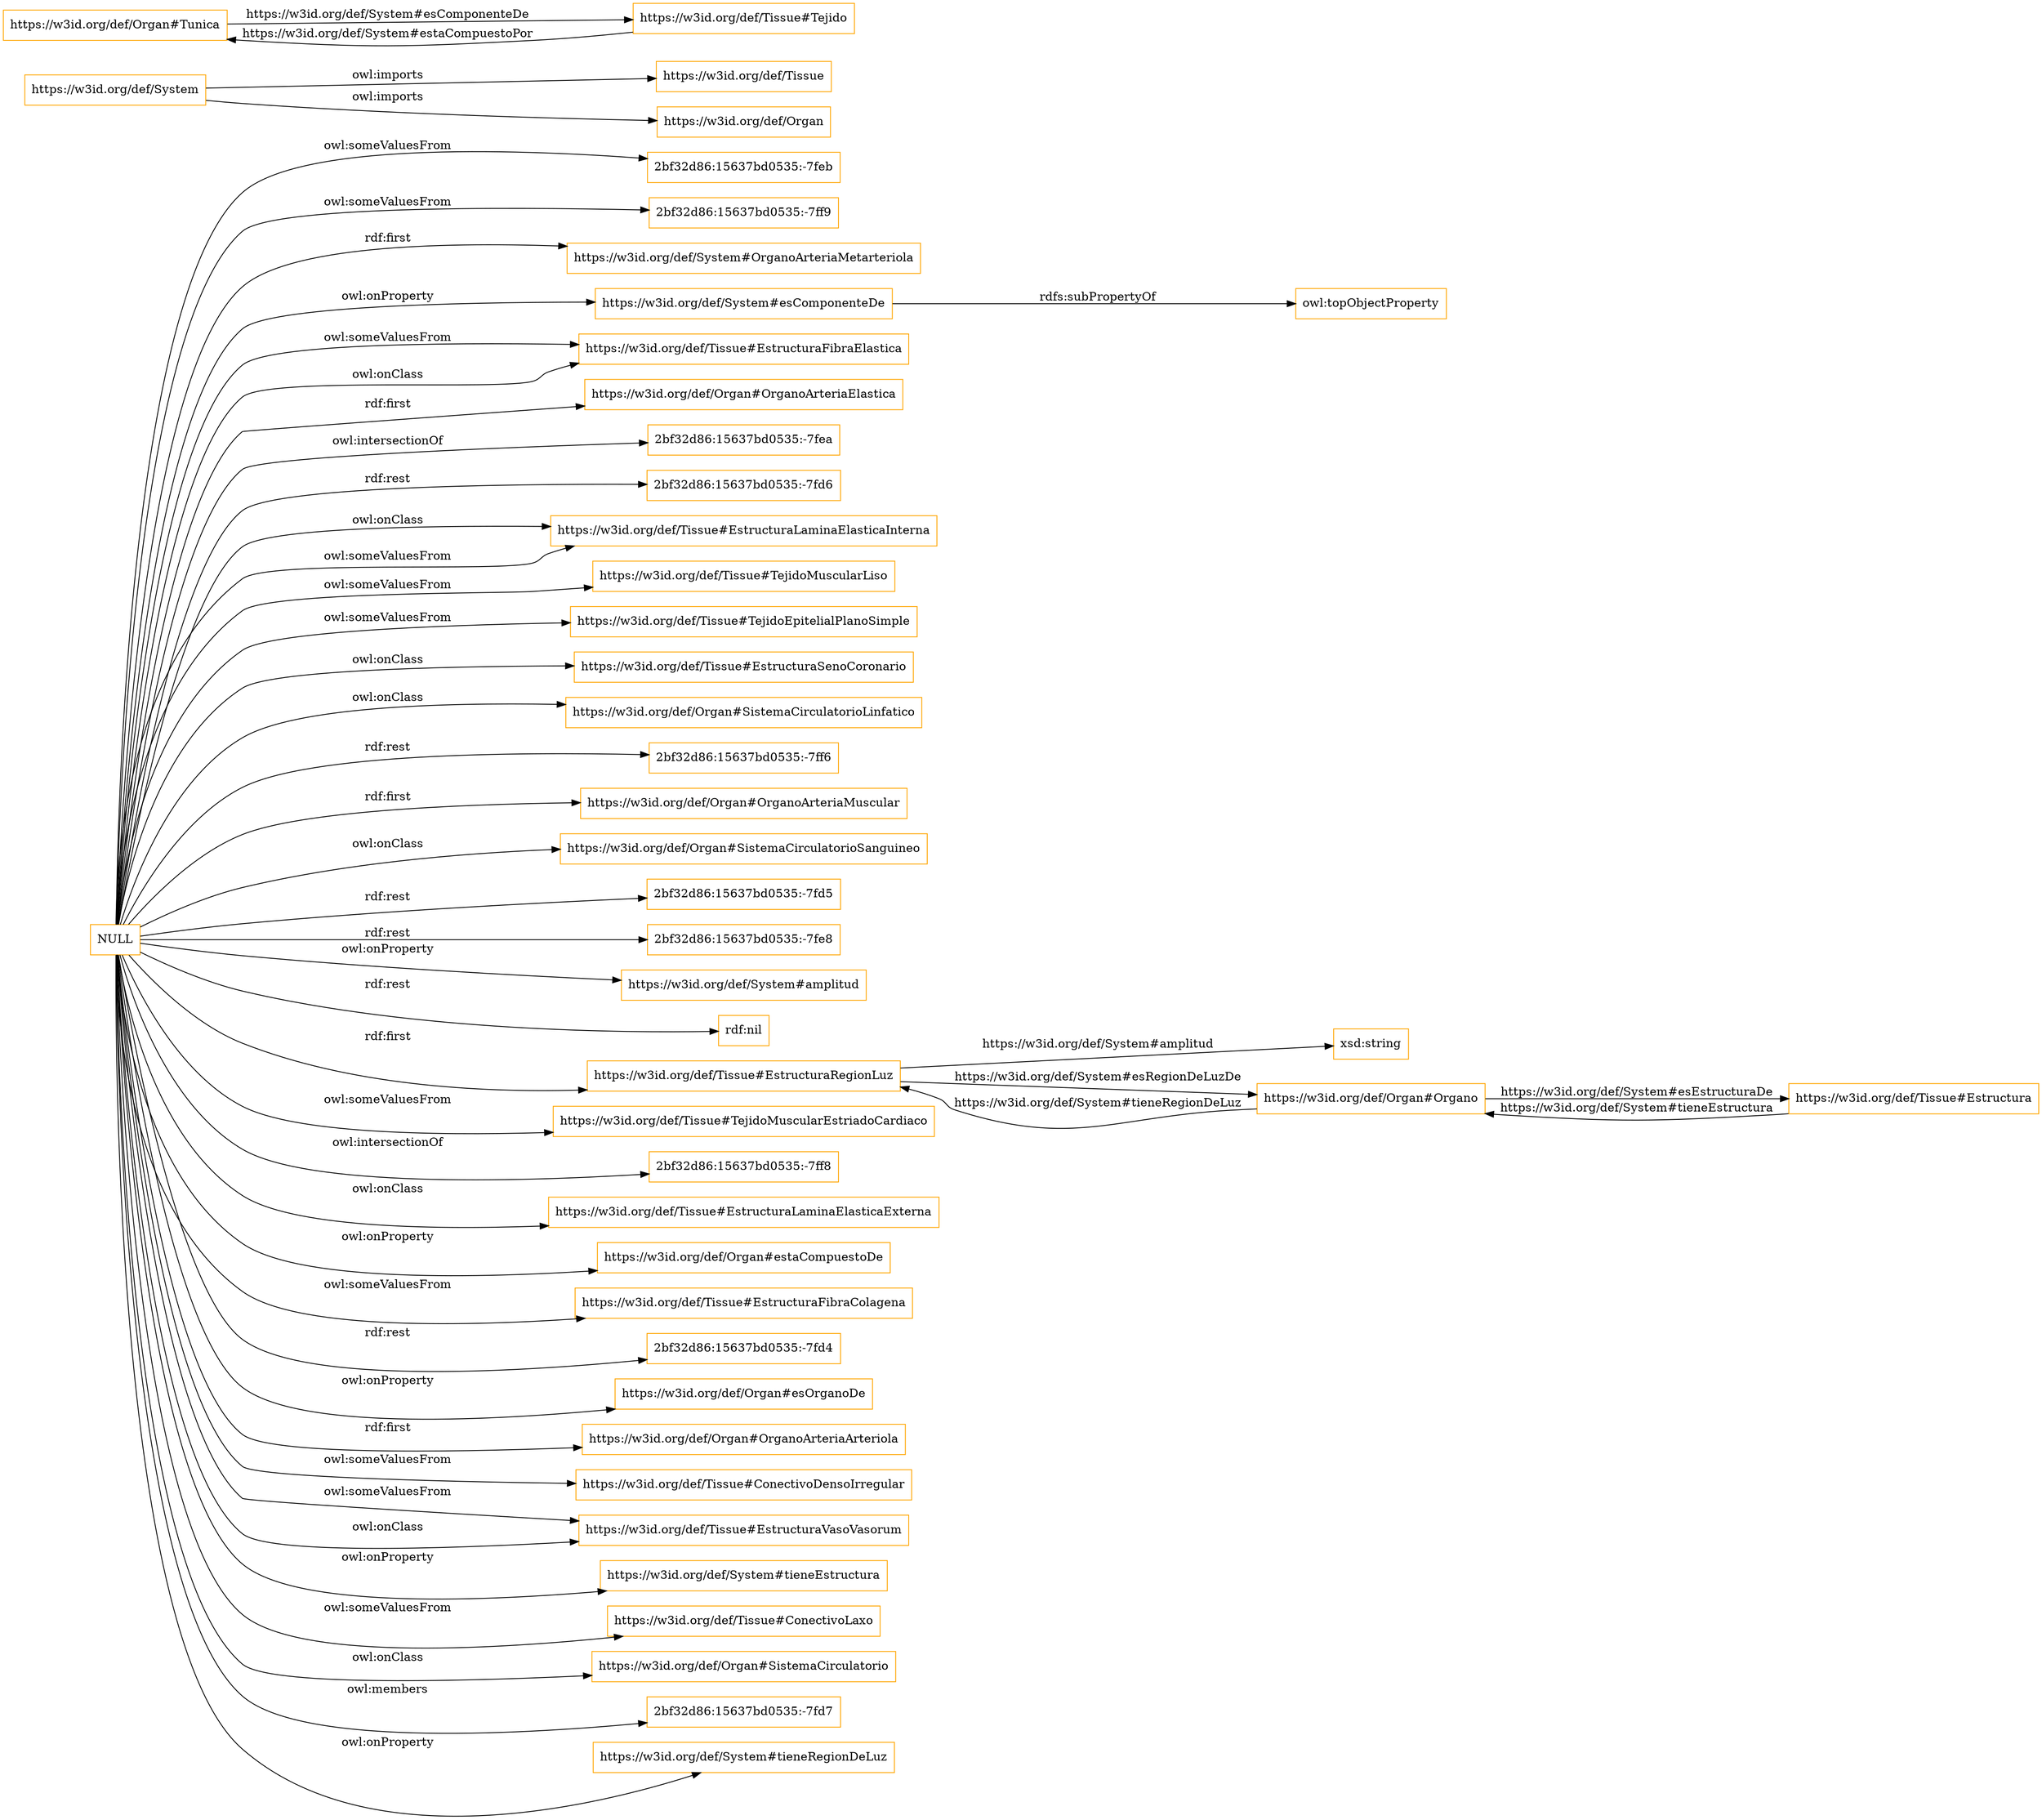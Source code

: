 digraph ar2dtool_diagram { 
rankdir=LR;
size="1501"
node [shape = rectangle, color="orange"]; "2bf32d86:15637bd0535:-7feb" "2bf32d86:15637bd0535:-7ff9" "https://w3id.org/def/System#OrganoArteriaMetarteriola" ; /*classes style*/
	"https://w3id.org/def/System" -> "https://w3id.org/def/Tissue" [ label = "owl:imports" ];
	"https://w3id.org/def/System" -> "https://w3id.org/def/Organ" [ label = "owl:imports" ];
	"https://w3id.org/def/System#esComponenteDe" -> "owl:topObjectProperty" [ label = "rdfs:subPropertyOf" ];
	"NULL" -> "https://w3id.org/def/Tissue#EstructuraFibraElastica" [ label = "owl:someValuesFrom" ];
	"NULL" -> "https://w3id.org/def/Organ#OrganoArteriaElastica" [ label = "rdf:first" ];
	"NULL" -> "2bf32d86:15637bd0535:-7fea" [ label = "owl:intersectionOf" ];
	"NULL" -> "2bf32d86:15637bd0535:-7fd6" [ label = "rdf:rest" ];
	"NULL" -> "https://w3id.org/def/Tissue#EstructuraLaminaElasticaInterna" [ label = "owl:onClass" ];
	"NULL" -> "https://w3id.org/def/System#OrganoArteriaMetarteriola" [ label = "rdf:first" ];
	"NULL" -> "https://w3id.org/def/Tissue#TejidoMuscularLiso" [ label = "owl:someValuesFrom" ];
	"NULL" -> "https://w3id.org/def/Tissue#TejidoEpitelialPlanoSimple" [ label = "owl:someValuesFrom" ];
	"NULL" -> "https://w3id.org/def/Tissue#EstructuraSenoCoronario" [ label = "owl:onClass" ];
	"NULL" -> "https://w3id.org/def/Organ#SistemaCirculatorioLinfatico" [ label = "owl:onClass" ];
	"NULL" -> "2bf32d86:15637bd0535:-7ff6" [ label = "rdf:rest" ];
	"NULL" -> "https://w3id.org/def/Organ#OrganoArteriaMuscular" [ label = "rdf:first" ];
	"NULL" -> "https://w3id.org/def/Organ#SistemaCirculatorioSanguineo" [ label = "owl:onClass" ];
	"NULL" -> "2bf32d86:15637bd0535:-7fd5" [ label = "rdf:rest" ];
	"NULL" -> "2bf32d86:15637bd0535:-7fe8" [ label = "rdf:rest" ];
	"NULL" -> "https://w3id.org/def/System#amplitud" [ label = "owl:onProperty" ];
	"NULL" -> "rdf:nil" [ label = "rdf:rest" ];
	"NULL" -> "https://w3id.org/def/Tissue#EstructuraFibraElastica" [ label = "owl:onClass" ];
	"NULL" -> "https://w3id.org/def/Tissue#EstructuraRegionLuz" [ label = "rdf:first" ];
	"NULL" -> "https://w3id.org/def/Tissue#TejidoMuscularEstriadoCardiaco" [ label = "owl:someValuesFrom" ];
	"NULL" -> "2bf32d86:15637bd0535:-7ff8" [ label = "owl:intersectionOf" ];
	"NULL" -> "https://w3id.org/def/Tissue#EstructuraLaminaElasticaInterna" [ label = "owl:someValuesFrom" ];
	"NULL" -> "https://w3id.org/def/Tissue#EstructuraLaminaElasticaExterna" [ label = "owl:onClass" ];
	"NULL" -> "2bf32d86:15637bd0535:-7feb" [ label = "owl:someValuesFrom" ];
	"NULL" -> "https://w3id.org/def/Organ#estaCompuestoDe" [ label = "owl:onProperty" ];
	"NULL" -> "https://w3id.org/def/Tissue#EstructuraFibraColagena" [ label = "owl:someValuesFrom" ];
	"NULL" -> "https://w3id.org/def/System#esComponenteDe" [ label = "owl:onProperty" ];
	"NULL" -> "2bf32d86:15637bd0535:-7fd4" [ label = "rdf:rest" ];
	"NULL" -> "https://w3id.org/def/Organ#esOrganoDe" [ label = "owl:onProperty" ];
	"NULL" -> "https://w3id.org/def/Organ#OrganoArteriaArteriola" [ label = "rdf:first" ];
	"NULL" -> "https://w3id.org/def/Tissue#ConectivoDensoIrregular" [ label = "owl:someValuesFrom" ];
	"NULL" -> "https://w3id.org/def/Tissue#EstructuraVasoVasorum" [ label = "owl:someValuesFrom" ];
	"NULL" -> "https://w3id.org/def/System#tieneEstructura" [ label = "owl:onProperty" ];
	"NULL" -> "https://w3id.org/def/Tissue#ConectivoLaxo" [ label = "owl:someValuesFrom" ];
	"NULL" -> "2bf32d86:15637bd0535:-7ff9" [ label = "owl:someValuesFrom" ];
	"NULL" -> "https://w3id.org/def/Organ#SistemaCirculatorio" [ label = "owl:onClass" ];
	"NULL" -> "2bf32d86:15637bd0535:-7fd7" [ label = "owl:members" ];
	"NULL" -> "https://w3id.org/def/System#tieneRegionDeLuz" [ label = "owl:onProperty" ];
	"NULL" -> "https://w3id.org/def/Tissue#EstructuraVasoVasorum" [ label = "owl:onClass" ];
	"https://w3id.org/def/Organ#Tunica" -> "https://w3id.org/def/Tissue#Tejido" [ label = "https://w3id.org/def/System#esComponenteDe" ];
	"https://w3id.org/def/Tissue#EstructuraRegionLuz" -> "xsd:string" [ label = "https://w3id.org/def/System#amplitud" ];
	"https://w3id.org/def/Tissue#EstructuraRegionLuz" -> "https://w3id.org/def/Organ#Organo" [ label = "https://w3id.org/def/System#esRegionDeLuzDe" ];
	"https://w3id.org/def/Tissue#Tejido" -> "https://w3id.org/def/Organ#Tunica" [ label = "https://w3id.org/def/System#estaCompuestoPor" ];
	"https://w3id.org/def/Organ#Organo" -> "https://w3id.org/def/Tissue#Estructura" [ label = "https://w3id.org/def/System#esEstructuraDe" ];
	"https://w3id.org/def/Organ#Organo" -> "https://w3id.org/def/Tissue#EstructuraRegionLuz" [ label = "https://w3id.org/def/System#tieneRegionDeLuz" ];
	"https://w3id.org/def/Tissue#Estructura" -> "https://w3id.org/def/Organ#Organo" [ label = "https://w3id.org/def/System#tieneEstructura" ];

}
